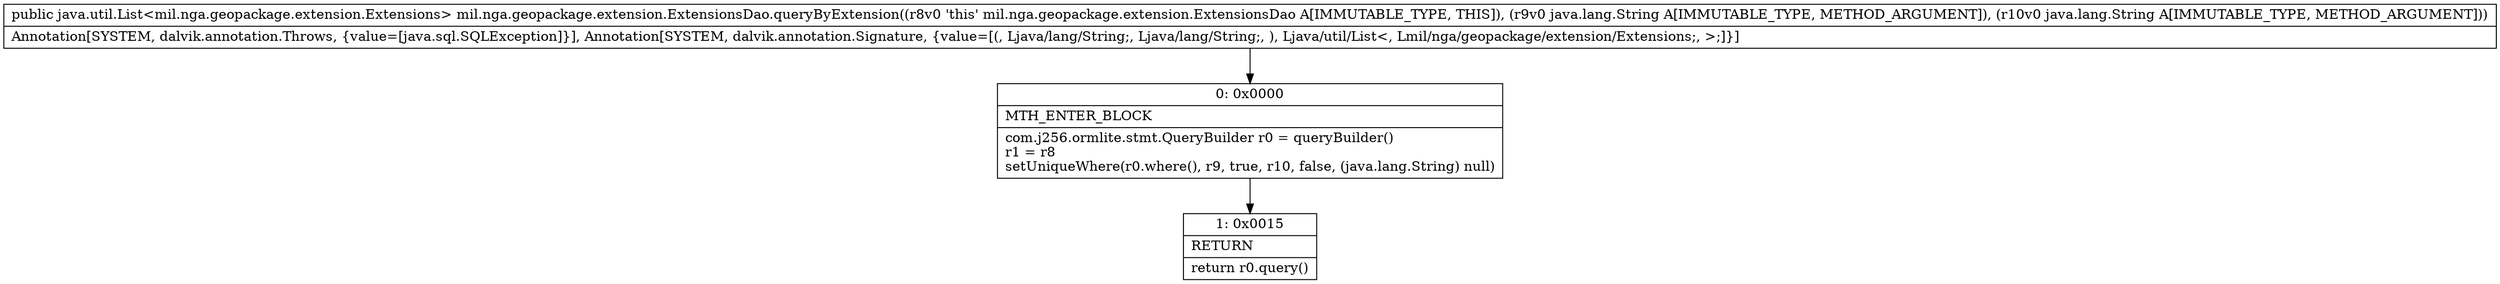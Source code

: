digraph "CFG formil.nga.geopackage.extension.ExtensionsDao.queryByExtension(Ljava\/lang\/String;Ljava\/lang\/String;)Ljava\/util\/List;" {
Node_0 [shape=record,label="{0\:\ 0x0000|MTH_ENTER_BLOCK\l|com.j256.ormlite.stmt.QueryBuilder r0 = queryBuilder()\lr1 = r8\lsetUniqueWhere(r0.where(), r9, true, r10, false, (java.lang.String) null)\l}"];
Node_1 [shape=record,label="{1\:\ 0x0015|RETURN\l|return r0.query()\l}"];
MethodNode[shape=record,label="{public java.util.List\<mil.nga.geopackage.extension.Extensions\> mil.nga.geopackage.extension.ExtensionsDao.queryByExtension((r8v0 'this' mil.nga.geopackage.extension.ExtensionsDao A[IMMUTABLE_TYPE, THIS]), (r9v0 java.lang.String A[IMMUTABLE_TYPE, METHOD_ARGUMENT]), (r10v0 java.lang.String A[IMMUTABLE_TYPE, METHOD_ARGUMENT]))  | Annotation[SYSTEM, dalvik.annotation.Throws, \{value=[java.sql.SQLException]\}], Annotation[SYSTEM, dalvik.annotation.Signature, \{value=[(, Ljava\/lang\/String;, Ljava\/lang\/String;, ), Ljava\/util\/List\<, Lmil\/nga\/geopackage\/extension\/Extensions;, \>;]\}]\l}"];
MethodNode -> Node_0;
Node_0 -> Node_1;
}

